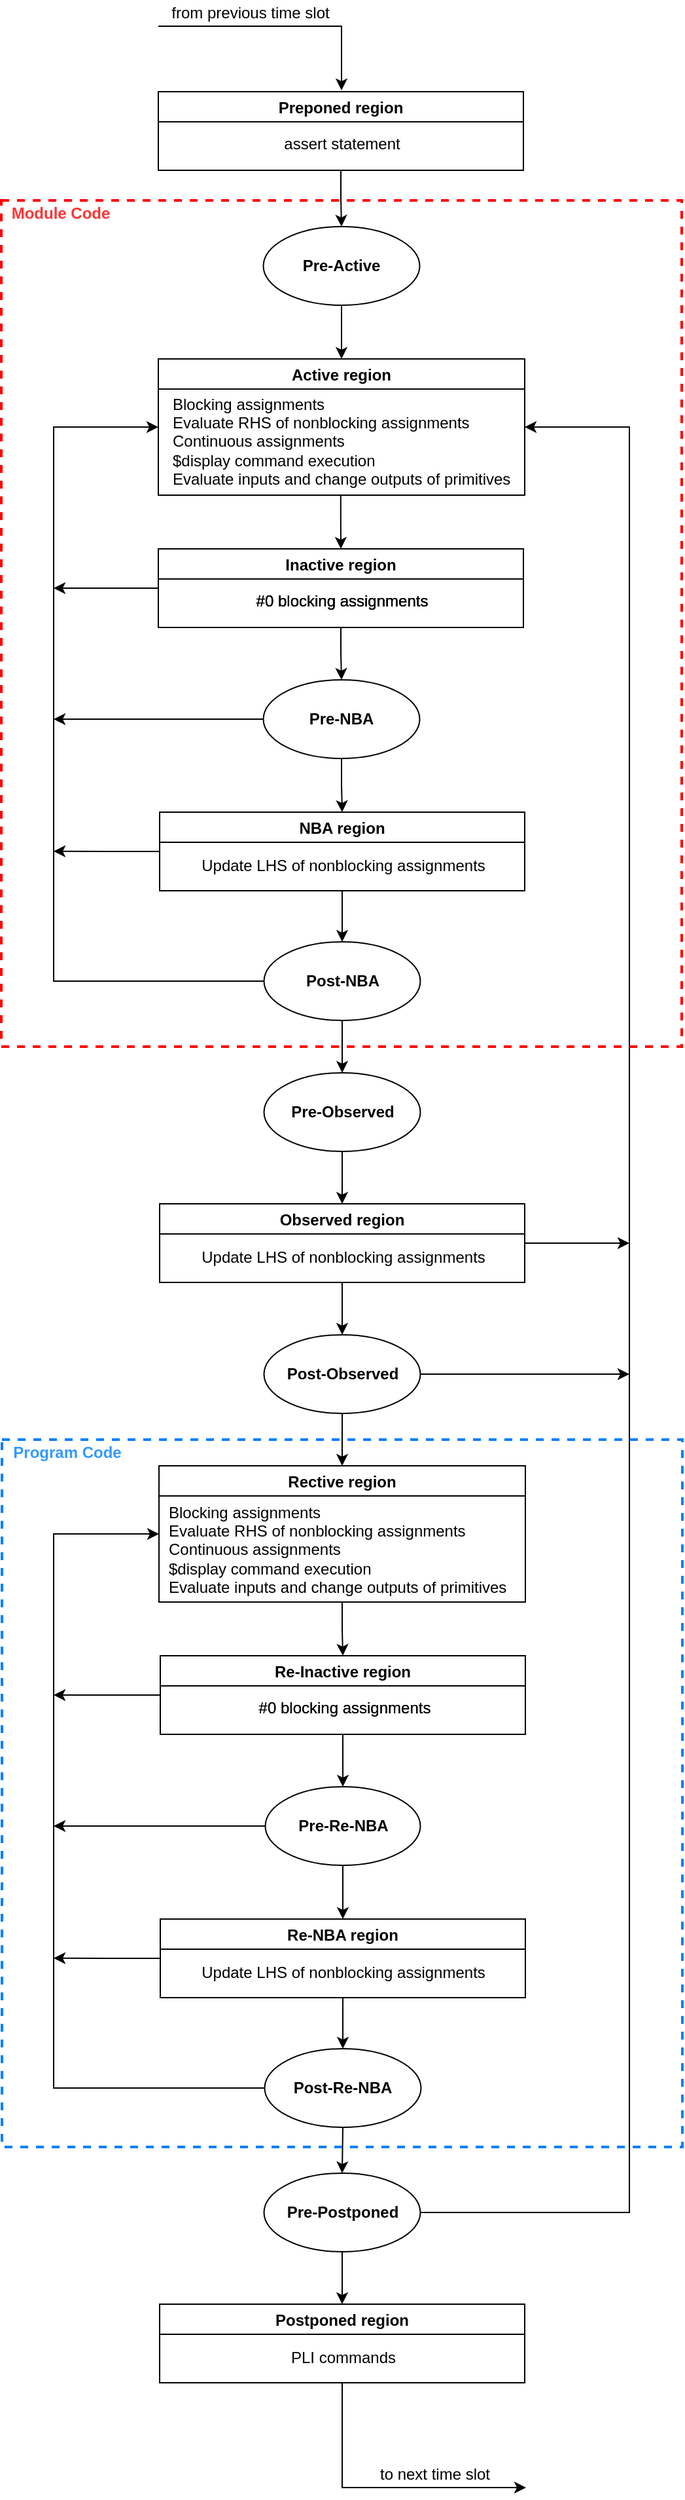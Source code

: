 <mxfile version="15.8.7" type="device"><diagram id="VykW48cz_pSALS0icbWg" name="第 1 页"><mxGraphModel dx="2249" dy="2034" grid="1" gridSize="10" guides="1" tooltips="1" connect="1" arrows="1" fold="1" page="1" pageScale="1" pageWidth="827" pageHeight="1169" math="0" shadow="0"><root><mxCell id="0"/><mxCell id="1" parent="0"/><mxCell id="k8tBish8Mt6OfLLt4lt8-18" style="edgeStyle=orthogonalEdgeStyle;rounded=0;orthogonalLoop=1;jettySize=auto;html=1;entryX=0.5;entryY=0;entryDx=0;entryDy=0;exitX=0.483;exitY=1.01;exitDx=0;exitDy=0;exitPerimeter=0;" parent="1" source="k8tBish8Mt6OfLLt4lt8-10" target="k8tBish8Mt6OfLLt4lt8-11" edge="1"><mxGeometry relative="1" as="geometry"><mxPoint x="260" y="240" as="sourcePoint"/></mxGeometry></mxCell><mxCell id="k8tBish8Mt6OfLLt4lt8-5" value="Active region" style="swimlane;" parent="1" vertex="1"><mxGeometry x="120" y="135" width="280" height="104" as="geometry"><mxRectangle x="460" y="80" width="130" height="23" as="alternateBounds"/></mxGeometry></mxCell><mxCell id="k8tBish8Mt6OfLLt4lt8-10" value="Blocking assignments&lt;br&gt;Evaluate RHS of nonblocking assignments&lt;br&gt;Continuous assignments&lt;br&gt;$display command execution&lt;br&gt;Evaluate inputs and change outputs of primitives" style="text;html=1;align=left;verticalAlign=middle;resizable=0;points=[];autosize=1;strokeColor=none;fillColor=none;" parent="1" vertex="1"><mxGeometry x="129" y="158" width="270" height="80" as="geometry"/></mxCell><mxCell id="k8tBish8Mt6OfLLt4lt8-11" value="Inactive Event" style="swimlane;" parent="1" vertex="1"><mxGeometry x="120" y="280" width="279" height="60" as="geometry"/></mxCell><mxCell id="k8tBish8Mt6OfLLt4lt8-12" value="#0 blocking assignments" style="text;html=1;align=center;verticalAlign=middle;resizable=0;points=[];autosize=1;strokeColor=none;fillColor=none;" parent="k8tBish8Mt6OfLLt4lt8-11" vertex="1"><mxGeometry x="65" y="30" width="150" height="20" as="geometry"/></mxCell><mxCell id="eccqlMQB08z6OQQk3n2R-2" value="Inactive region" style="swimlane;" vertex="1" parent="k8tBish8Mt6OfLLt4lt8-11"><mxGeometry width="279" height="60" as="geometry"/></mxCell><mxCell id="eccqlMQB08z6OQQk3n2R-3" value="#0 blocking assignments" style="text;html=1;align=center;verticalAlign=middle;resizable=0;points=[];autosize=1;strokeColor=none;fillColor=none;" vertex="1" parent="eccqlMQB08z6OQQk3n2R-2"><mxGeometry x="65" y="30" width="150" height="20" as="geometry"/></mxCell><mxCell id="eccqlMQB08z6OQQk3n2R-4" value="#0 blocking assignments" style="text;html=1;align=center;verticalAlign=middle;resizable=0;points=[];autosize=1;strokeColor=none;fillColor=none;" vertex="1" parent="eccqlMQB08z6OQQk3n2R-2"><mxGeometry x="65" y="30" width="150" height="20" as="geometry"/></mxCell><mxCell id="eccqlMQB08z6OQQk3n2R-16" style="edgeStyle=orthogonalEdgeStyle;rounded=0;orthogonalLoop=1;jettySize=auto;html=1;exitX=0.5;exitY=1;exitDx=0;exitDy=0;" edge="1" parent="1" source="k8tBish8Mt6OfLLt4lt8-13" target="eccqlMQB08z6OQQk3n2R-12"><mxGeometry relative="1" as="geometry"/></mxCell><mxCell id="eccqlMQB08z6OQQk3n2R-49" style="edgeStyle=orthogonalEdgeStyle;rounded=0;orthogonalLoop=1;jettySize=auto;html=1;exitX=0;exitY=0.5;exitDx=0;exitDy=0;" edge="1" parent="1" source="k8tBish8Mt6OfLLt4lt8-13"><mxGeometry relative="1" as="geometry"><mxPoint x="40" y="510.833" as="targetPoint"/></mxGeometry></mxCell><mxCell id="k8tBish8Mt6OfLLt4lt8-13" value="NBA region" style="swimlane;" parent="1" vertex="1"><mxGeometry x="121" y="481" width="279" height="60" as="geometry"/></mxCell><mxCell id="k8tBish8Mt6OfLLt4lt8-14" value="Update LHS of nonblocking assignments" style="text;html=1;align=center;verticalAlign=middle;resizable=0;points=[];autosize=1;strokeColor=none;fillColor=none;" parent="k8tBish8Mt6OfLLt4lt8-13" vertex="1"><mxGeometry x="24.5" y="31" width="230" height="20" as="geometry"/></mxCell><mxCell id="eccqlMQB08z6OQQk3n2R-21" style="edgeStyle=orthogonalEdgeStyle;rounded=0;orthogonalLoop=1;jettySize=auto;html=1;exitX=0.5;exitY=1;exitDx=0;exitDy=0;" edge="1" parent="1" source="k8tBish8Mt6OfLLt4lt8-16" target="eccqlMQB08z6OQQk3n2R-20"><mxGeometry relative="1" as="geometry"/></mxCell><mxCell id="eccqlMQB08z6OQQk3n2R-52" style="edgeStyle=orthogonalEdgeStyle;rounded=0;orthogonalLoop=1;jettySize=auto;html=1;exitX=1;exitY=0.5;exitDx=0;exitDy=0;" edge="1" parent="1" source="k8tBish8Mt6OfLLt4lt8-16"><mxGeometry relative="1" as="geometry"><mxPoint x="480" y="810" as="targetPoint"/></mxGeometry></mxCell><mxCell id="k8tBish8Mt6OfLLt4lt8-16" value="Observed region" style="swimlane;" parent="1" vertex="1"><mxGeometry x="121" y="780" width="279" height="60" as="geometry"/></mxCell><mxCell id="k8tBish8Mt6OfLLt4lt8-17" value="Update LHS of nonblocking assignments" style="text;html=1;align=center;verticalAlign=middle;resizable=0;points=[];autosize=1;strokeColor=none;fillColor=none;" parent="k8tBish8Mt6OfLLt4lt8-16" vertex="1"><mxGeometry x="24.5" y="31" width="230" height="20" as="geometry"/></mxCell><mxCell id="k8tBish8Mt6OfLLt4lt8-22" value="" style="endArrow=classic;html=1;rounded=0;" parent="1" edge="1"><mxGeometry width="50" height="50" relative="1" as="geometry"><mxPoint x="120" y="-119" as="sourcePoint"/><mxPoint x="260" y="-70" as="targetPoint"/><Array as="points"><mxPoint x="260" y="-119"/></Array></mxGeometry></mxCell><mxCell id="k8tBish8Mt6OfLLt4lt8-26" value="from previous time slot" style="text;html=1;align=center;verticalAlign=middle;resizable=0;points=[];autosize=1;strokeColor=none;fillColor=none;" parent="1" vertex="1"><mxGeometry x="120" y="-139" width="140" height="20" as="geometry"/></mxCell><mxCell id="k8tBish8Mt6OfLLt4lt8-27" value="to next time slot" style="text;html=1;align=center;verticalAlign=middle;resizable=0;points=[];autosize=1;strokeColor=none;fillColor=none;" parent="1" vertex="1"><mxGeometry x="281" y="1740" width="100" height="20" as="geometry"/></mxCell><mxCell id="eccqlMQB08z6OQQk3n2R-50" style="edgeStyle=orthogonalEdgeStyle;rounded=0;orthogonalLoop=1;jettySize=auto;html=1;exitX=1;exitY=0.5;exitDx=0;exitDy=0;entryX=1;entryY=0.5;entryDx=0;entryDy=0;" edge="1" parent="1" source="eccqlMQB08z6OQQk3n2R-39" target="k8tBish8Mt6OfLLt4lt8-5"><mxGeometry relative="1" as="geometry"><Array as="points"><mxPoint x="480" y="1550"/><mxPoint x="480" y="187"/></Array></mxGeometry></mxCell><mxCell id="k8tBish8Mt6OfLLt4lt8-28" value="Postponed region" style="swimlane;" parent="1" vertex="1"><mxGeometry x="121" y="1620" width="279" height="60" as="geometry"/></mxCell><mxCell id="k8tBish8Mt6OfLLt4lt8-29" value="PLI commands" style="text;html=1;align=center;verticalAlign=middle;resizable=0;points=[];autosize=1;strokeColor=none;fillColor=none;" parent="k8tBish8Mt6OfLLt4lt8-28" vertex="1"><mxGeometry x="89.5" y="31" width="100" height="20" as="geometry"/></mxCell><mxCell id="k8tBish8Mt6OfLLt4lt8-30" style="edgeStyle=orthogonalEdgeStyle;rounded=0;orthogonalLoop=1;jettySize=auto;html=1;exitX=0.5;exitY=1;exitDx=0;exitDy=0;" parent="k8tBish8Mt6OfLLt4lt8-28" edge="1"><mxGeometry relative="1" as="geometry"><mxPoint x="280" y="140" as="targetPoint"/><mxPoint x="139.5" y="60" as="sourcePoint"/><Array as="points"><mxPoint x="140" y="140"/><mxPoint x="240" y="140"/></Array></mxGeometry></mxCell><mxCell id="eccqlMQB08z6OQQk3n2R-9" style="edgeStyle=orthogonalEdgeStyle;rounded=0;orthogonalLoop=1;jettySize=auto;html=1;exitX=0.5;exitY=1;exitDx=0;exitDy=0;entryX=0.5;entryY=0;entryDx=0;entryDy=0;" edge="1" parent="1" source="eccqlMQB08z6OQQk3n2R-5" target="eccqlMQB08z6OQQk3n2R-8"><mxGeometry relative="1" as="geometry"/></mxCell><mxCell id="eccqlMQB08z6OQQk3n2R-5" value="Preponed region" style="swimlane;" vertex="1" parent="1"><mxGeometry x="120" y="-69" width="279" height="60" as="geometry"/></mxCell><mxCell id="eccqlMQB08z6OQQk3n2R-6" value="assert statement" style="text;html=1;align=center;verticalAlign=middle;resizable=0;points=[];autosize=1;strokeColor=none;fillColor=none;" vertex="1" parent="eccqlMQB08z6OQQk3n2R-5"><mxGeometry x="90" y="30" width="100" height="20" as="geometry"/></mxCell><mxCell id="eccqlMQB08z6OQQk3n2R-10" style="edgeStyle=orthogonalEdgeStyle;rounded=0;orthogonalLoop=1;jettySize=auto;html=1;exitX=0.5;exitY=1;exitDx=0;exitDy=0;entryX=0.5;entryY=0;entryDx=0;entryDy=0;" edge="1" parent="1" source="eccqlMQB08z6OQQk3n2R-8" target="k8tBish8Mt6OfLLt4lt8-5"><mxGeometry relative="1" as="geometry"/></mxCell><mxCell id="eccqlMQB08z6OQQk3n2R-8" value="&lt;b&gt;Pre-Active&lt;/b&gt;" style="ellipse;whiteSpace=wrap;html=1;" vertex="1" parent="1"><mxGeometry x="200.25" y="34" width="119.5" height="60" as="geometry"/></mxCell><mxCell id="eccqlMQB08z6OQQk3n2R-15" style="edgeStyle=orthogonalEdgeStyle;rounded=0;orthogonalLoop=1;jettySize=auto;html=1;exitX=0.5;exitY=1;exitDx=0;exitDy=0;entryX=0.5;entryY=0;entryDx=0;entryDy=0;" edge="1" parent="1" source="eccqlMQB08z6OQQk3n2R-11" target="k8tBish8Mt6OfLLt4lt8-13"><mxGeometry relative="1" as="geometry"/></mxCell><mxCell id="eccqlMQB08z6OQQk3n2R-48" style="edgeStyle=orthogonalEdgeStyle;rounded=0;orthogonalLoop=1;jettySize=auto;html=1;exitX=0;exitY=0.5;exitDx=0;exitDy=0;" edge="1" parent="1" source="eccqlMQB08z6OQQk3n2R-11"><mxGeometry relative="1" as="geometry"><mxPoint x="40" y="410" as="targetPoint"/></mxGeometry></mxCell><mxCell id="eccqlMQB08z6OQQk3n2R-11" value="&lt;b&gt;Pre-NBA&lt;/b&gt;" style="ellipse;whiteSpace=wrap;html=1;" vertex="1" parent="1"><mxGeometry x="200.25" y="380" width="119.5" height="60" as="geometry"/></mxCell><mxCell id="eccqlMQB08z6OQQk3n2R-18" style="edgeStyle=orthogonalEdgeStyle;rounded=0;orthogonalLoop=1;jettySize=auto;html=1;exitX=0.5;exitY=1;exitDx=0;exitDy=0;entryX=0.5;entryY=0;entryDx=0;entryDy=0;" edge="1" parent="1" source="eccqlMQB08z6OQQk3n2R-12" target="eccqlMQB08z6OQQk3n2R-17"><mxGeometry relative="1" as="geometry"/></mxCell><mxCell id="eccqlMQB08z6OQQk3n2R-46" style="edgeStyle=orthogonalEdgeStyle;rounded=0;orthogonalLoop=1;jettySize=auto;html=1;exitX=0;exitY=0.5;exitDx=0;exitDy=0;entryX=0;entryY=0.5;entryDx=0;entryDy=0;" edge="1" parent="1" source="eccqlMQB08z6OQQk3n2R-12" target="k8tBish8Mt6OfLLt4lt8-5"><mxGeometry relative="1" as="geometry"><Array as="points"><mxPoint x="40" y="610"/><mxPoint x="40" y="187"/></Array></mxGeometry></mxCell><mxCell id="eccqlMQB08z6OQQk3n2R-12" value="&lt;b&gt;Post-NBA&lt;/b&gt;" style="ellipse;whiteSpace=wrap;html=1;" vertex="1" parent="1"><mxGeometry x="200.75" y="580" width="119.5" height="60" as="geometry"/></mxCell><mxCell id="eccqlMQB08z6OQQk3n2R-14" style="edgeStyle=orthogonalEdgeStyle;rounded=0;orthogonalLoop=1;jettySize=auto;html=1;exitX=0.5;exitY=1;exitDx=0;exitDy=0;entryX=0.5;entryY=0;entryDx=0;entryDy=0;" edge="1" parent="1" source="eccqlMQB08z6OQQk3n2R-2" target="eccqlMQB08z6OQQk3n2R-11"><mxGeometry relative="1" as="geometry"/></mxCell><mxCell id="eccqlMQB08z6OQQk3n2R-19" style="edgeStyle=orthogonalEdgeStyle;rounded=0;orthogonalLoop=1;jettySize=auto;html=1;exitX=0.5;exitY=1;exitDx=0;exitDy=0;entryX=0.5;entryY=0;entryDx=0;entryDy=0;" edge="1" parent="1" source="eccqlMQB08z6OQQk3n2R-17" target="k8tBish8Mt6OfLLt4lt8-16"><mxGeometry relative="1" as="geometry"/></mxCell><mxCell id="eccqlMQB08z6OQQk3n2R-17" value="&lt;b&gt;Pre-Observed&lt;/b&gt;" style="ellipse;whiteSpace=wrap;html=1;" vertex="1" parent="1"><mxGeometry x="200.75" y="680" width="119.5" height="60" as="geometry"/></mxCell><mxCell id="eccqlMQB08z6OQQk3n2R-34" style="edgeStyle=orthogonalEdgeStyle;rounded=0;orthogonalLoop=1;jettySize=auto;html=1;exitX=0.5;exitY=1;exitDx=0;exitDy=0;" edge="1" parent="1" source="eccqlMQB08z6OQQk3n2R-20" target="eccqlMQB08z6OQQk3n2R-25"><mxGeometry relative="1" as="geometry"/></mxCell><mxCell id="eccqlMQB08z6OQQk3n2R-53" style="edgeStyle=orthogonalEdgeStyle;rounded=0;orthogonalLoop=1;jettySize=auto;html=1;exitX=1;exitY=0.5;exitDx=0;exitDy=0;" edge="1" parent="1" source="eccqlMQB08z6OQQk3n2R-20"><mxGeometry relative="1" as="geometry"><mxPoint x="480" y="910" as="targetPoint"/></mxGeometry></mxCell><mxCell id="eccqlMQB08z6OQQk3n2R-20" value="&lt;b&gt;Post-Observed&lt;/b&gt;" style="ellipse;whiteSpace=wrap;html=1;" vertex="1" parent="1"><mxGeometry x="200.75" y="880" width="119.5" height="60" as="geometry"/></mxCell><mxCell id="eccqlMQB08z6OQQk3n2R-35" style="edgeStyle=orthogonalEdgeStyle;rounded=0;orthogonalLoop=1;jettySize=auto;html=1;exitX=0.5;exitY=1;exitDx=0;exitDy=0;" edge="1" parent="1" source="eccqlMQB08z6OQQk3n2R-25" target="eccqlMQB08z6OQQk3n2R-26"><mxGeometry relative="1" as="geometry"/></mxCell><mxCell id="eccqlMQB08z6OQQk3n2R-25" value="Rective region" style="swimlane;" vertex="1" parent="1"><mxGeometry x="120.5" y="980" width="280" height="104" as="geometry"><mxRectangle x="460" y="80" width="130" height="23" as="alternateBounds"/></mxGeometry></mxCell><mxCell id="eccqlMQB08z6OQQk3n2R-33" value="Blocking assignments&lt;br&gt;Evaluate RHS of nonblocking assignments&lt;br&gt;Continuous assignments&lt;br&gt;$display command execution&lt;br&gt;Evaluate inputs and change outputs of primitives" style="text;html=1;align=left;verticalAlign=middle;resizable=0;points=[];autosize=1;strokeColor=none;fillColor=none;" vertex="1" parent="eccqlMQB08z6OQQk3n2R-25"><mxGeometry x="5" y="24" width="270" height="80" as="geometry"/></mxCell><mxCell id="eccqlMQB08z6OQQk3n2R-36" style="edgeStyle=orthogonalEdgeStyle;rounded=0;orthogonalLoop=1;jettySize=auto;html=1;exitX=0.5;exitY=1;exitDx=0;exitDy=0;" edge="1" parent="1" source="eccqlMQB08z6OQQk3n2R-26" target="eccqlMQB08z6OQQk3n2R-31"><mxGeometry relative="1" as="geometry"/></mxCell><mxCell id="eccqlMQB08z6OQQk3n2R-43" style="edgeStyle=orthogonalEdgeStyle;rounded=0;orthogonalLoop=1;jettySize=auto;html=1;exitX=0;exitY=0.5;exitDx=0;exitDy=0;" edge="1" parent="1" source="eccqlMQB08z6OQQk3n2R-26"><mxGeometry relative="1" as="geometry"><mxPoint x="40" y="1155" as="targetPoint"/></mxGeometry></mxCell><mxCell id="eccqlMQB08z6OQQk3n2R-26" value="Re-Inactive region" style="swimlane;" vertex="1" parent="1"><mxGeometry x="121.5" y="1125" width="279" height="60" as="geometry"/></mxCell><mxCell id="eccqlMQB08z6OQQk3n2R-27" value="#0 blocking assignments" style="text;html=1;align=center;verticalAlign=middle;resizable=0;points=[];autosize=1;strokeColor=none;fillColor=none;" vertex="1" parent="eccqlMQB08z6OQQk3n2R-26"><mxGeometry x="65" y="30" width="150" height="20" as="geometry"/></mxCell><mxCell id="eccqlMQB08z6OQQk3n2R-28" value="#0 blocking assignments" style="text;html=1;align=center;verticalAlign=middle;resizable=0;points=[];autosize=1;strokeColor=none;fillColor=none;" vertex="1" parent="eccqlMQB08z6OQQk3n2R-26"><mxGeometry x="65" y="30" width="150" height="20" as="geometry"/></mxCell><mxCell id="eccqlMQB08z6OQQk3n2R-38" style="edgeStyle=orthogonalEdgeStyle;rounded=0;orthogonalLoop=1;jettySize=auto;html=1;exitX=0.5;exitY=1;exitDx=0;exitDy=0;entryX=0.5;entryY=0;entryDx=0;entryDy=0;" edge="1" parent="1" source="eccqlMQB08z6OQQk3n2R-29" target="eccqlMQB08z6OQQk3n2R-32"><mxGeometry relative="1" as="geometry"/></mxCell><mxCell id="eccqlMQB08z6OQQk3n2R-45" style="edgeStyle=orthogonalEdgeStyle;rounded=0;orthogonalLoop=1;jettySize=auto;html=1;exitX=0;exitY=0.5;exitDx=0;exitDy=0;" edge="1" parent="1" source="eccqlMQB08z6OQQk3n2R-29"><mxGeometry relative="1" as="geometry"><mxPoint x="40" y="1355.833" as="targetPoint"/></mxGeometry></mxCell><mxCell id="eccqlMQB08z6OQQk3n2R-29" value="Re-NBA region" style="swimlane;" vertex="1" parent="1"><mxGeometry x="121.5" y="1326" width="279" height="60" as="geometry"/></mxCell><mxCell id="eccqlMQB08z6OQQk3n2R-30" value="Update LHS of nonblocking assignments" style="text;html=1;align=center;verticalAlign=middle;resizable=0;points=[];autosize=1;strokeColor=none;fillColor=none;" vertex="1" parent="eccqlMQB08z6OQQk3n2R-29"><mxGeometry x="24.5" y="31" width="230" height="20" as="geometry"/></mxCell><mxCell id="eccqlMQB08z6OQQk3n2R-37" style="edgeStyle=orthogonalEdgeStyle;rounded=0;orthogonalLoop=1;jettySize=auto;html=1;exitX=0.5;exitY=1;exitDx=0;exitDy=0;entryX=0.5;entryY=0;entryDx=0;entryDy=0;" edge="1" parent="1" source="eccqlMQB08z6OQQk3n2R-31" target="eccqlMQB08z6OQQk3n2R-29"><mxGeometry relative="1" as="geometry"/></mxCell><mxCell id="eccqlMQB08z6OQQk3n2R-44" style="edgeStyle=orthogonalEdgeStyle;rounded=0;orthogonalLoop=1;jettySize=auto;html=1;exitX=0;exitY=0.5;exitDx=0;exitDy=0;" edge="1" parent="1" source="eccqlMQB08z6OQQk3n2R-31"><mxGeometry relative="1" as="geometry"><mxPoint x="40" y="1255" as="targetPoint"/></mxGeometry></mxCell><mxCell id="eccqlMQB08z6OQQk3n2R-31" value="&lt;b&gt;Pre-Re-NBA&lt;/b&gt;" style="ellipse;whiteSpace=wrap;html=1;" vertex="1" parent="1"><mxGeometry x="201.75" y="1225" width="118.5" height="60" as="geometry"/></mxCell><mxCell id="eccqlMQB08z6OQQk3n2R-40" style="edgeStyle=orthogonalEdgeStyle;rounded=0;orthogonalLoop=1;jettySize=auto;html=1;exitX=0.5;exitY=1;exitDx=0;exitDy=0;entryX=0.5;entryY=0;entryDx=0;entryDy=0;" edge="1" parent="1" source="eccqlMQB08z6OQQk3n2R-32" target="eccqlMQB08z6OQQk3n2R-39"><mxGeometry relative="1" as="geometry"/></mxCell><mxCell id="eccqlMQB08z6OQQk3n2R-42" style="edgeStyle=orthogonalEdgeStyle;rounded=0;orthogonalLoop=1;jettySize=auto;html=1;exitX=0;exitY=0.5;exitDx=0;exitDy=0;entryX=0;entryY=0.5;entryDx=0;entryDy=0;" edge="1" parent="1" source="eccqlMQB08z6OQQk3n2R-32" target="eccqlMQB08z6OQQk3n2R-25"><mxGeometry relative="1" as="geometry"><Array as="points"><mxPoint x="40" y="1455"/><mxPoint x="40" y="1032"/></Array></mxGeometry></mxCell><mxCell id="eccqlMQB08z6OQQk3n2R-32" value="&lt;b&gt;Post-Re-NBA&lt;/b&gt;" style="ellipse;whiteSpace=wrap;html=1;" vertex="1" parent="1"><mxGeometry x="201.25" y="1425" width="119.5" height="60" as="geometry"/></mxCell><mxCell id="eccqlMQB08z6OQQk3n2R-41" style="edgeStyle=orthogonalEdgeStyle;rounded=0;orthogonalLoop=1;jettySize=auto;html=1;exitX=0.5;exitY=1;exitDx=0;exitDy=0;entryX=0.5;entryY=0;entryDx=0;entryDy=0;" edge="1" parent="1" source="eccqlMQB08z6OQQk3n2R-39" target="k8tBish8Mt6OfLLt4lt8-28"><mxGeometry relative="1" as="geometry"/></mxCell><mxCell id="eccqlMQB08z6OQQk3n2R-39" value="&lt;b&gt;Pre-Postponed&lt;/b&gt;" style="ellipse;whiteSpace=wrap;html=1;" vertex="1" parent="1"><mxGeometry x="200.75" y="1520" width="119.5" height="60" as="geometry"/></mxCell><mxCell id="eccqlMQB08z6OQQk3n2R-47" style="edgeStyle=orthogonalEdgeStyle;rounded=0;orthogonalLoop=1;jettySize=auto;html=1;exitX=0;exitY=0.5;exitDx=0;exitDy=0;" edge="1" parent="1" source="eccqlMQB08z6OQQk3n2R-2"><mxGeometry relative="1" as="geometry"><mxPoint x="40" y="310" as="targetPoint"/></mxGeometry></mxCell><mxCell id="eccqlMQB08z6OQQk3n2R-56" value="" style="rounded=0;whiteSpace=wrap;html=1;fillColor=none;dashed=1;strokeColor=#007FFF;strokeWidth=2;" vertex="1" parent="1"><mxGeometry x="0.5" y="960" width="520" height="540" as="geometry"/></mxCell><mxCell id="eccqlMQB08z6OQQk3n2R-57" value="" style="rounded=0;whiteSpace=wrap;html=1;fillColor=none;dashed=1;strokeColor=#FF0000;strokeWidth=2;" vertex="1" parent="1"><mxGeometry y="14" width="520" height="646" as="geometry"/></mxCell><mxCell id="eccqlMQB08z6OQQk3n2R-58" value="&lt;font color=&quot;#ff3333&quot;&gt;&lt;b&gt;Module Code&lt;/b&gt;&lt;/font&gt;" style="text;html=1;align=center;verticalAlign=middle;resizable=0;points=[];autosize=1;strokeColor=none;fillColor=none;" vertex="1" parent="1"><mxGeometry y="14" width="90" height="20" as="geometry"/></mxCell><mxCell id="eccqlMQB08z6OQQk3n2R-59" value="&lt;font color=&quot;#3399ff&quot;&gt;&lt;b&gt;Program Code&lt;/b&gt;&lt;/font&gt;" style="text;html=1;align=center;verticalAlign=middle;resizable=0;points=[];autosize=1;strokeColor=none;fillColor=none;" vertex="1" parent="1"><mxGeometry y="960" width="100" height="20" as="geometry"/></mxCell></root></mxGraphModel></diagram></mxfile>
